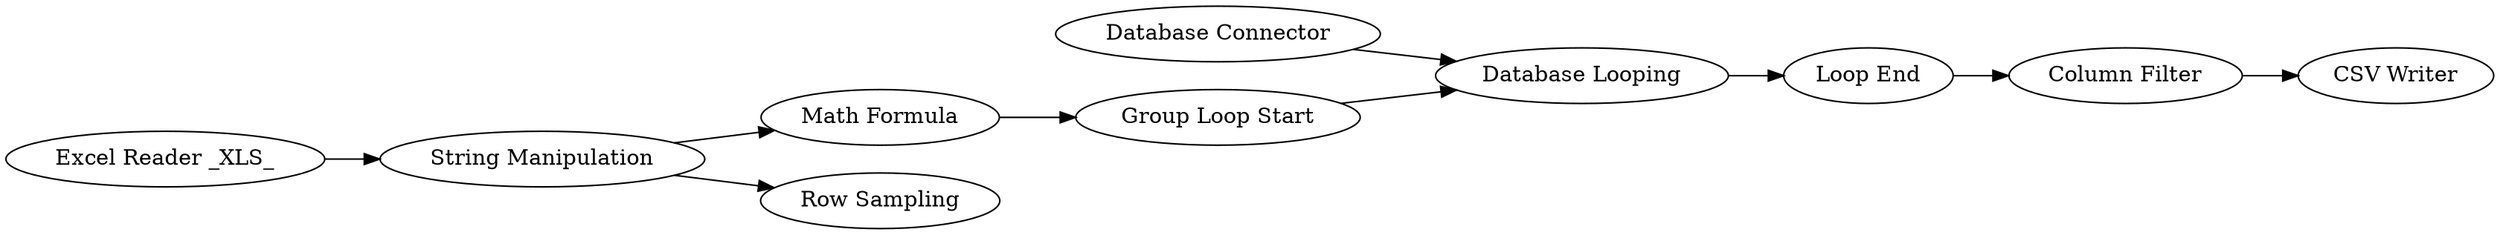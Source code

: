 digraph {
	5 [label="CSV Writer"]
	8 [label="Database Connector"]
	114 [label="Excel Reader _XLS_"]
	115 [label="String Manipulation"]
	116 [label="Math Formula"]
	118 [label="Group Loop Start"]
	120 [label="Database Looping"]
	121 [label="Loop End"]
	122 [label="Row Sampling"]
	123 [label="Column Filter"]
	8 -> 120
	114 -> 115
	115 -> 116
	115 -> 122
	116 -> 118
	118 -> 120
	120 -> 121
	121 -> 123
	123 -> 5
	rankdir=LR
}
